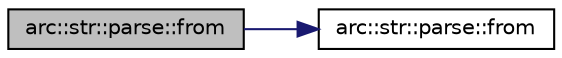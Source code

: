 digraph "arc::str::parse::from"
{
  bgcolor="transparent";
  edge [fontname="Helvetica",fontsize="10",labelfontname="Helvetica",labelfontsize="10"];
  node [fontname="Helvetica",fontsize="10",shape=record];
  rankdir="LR";
  Node17 [label="arc::str::parse::from",height=0.2,width=0.4,color="black", fillcolor="grey75", style="filled", fontcolor="black"];
  Node17 -> Node18 [color="midnightblue",fontsize="10",style="solid",fontname="Helvetica"];
  Node18 [label="arc::str::parse::from",height=0.2,width=0.4,color="black",URL="$namespacearc_1_1str_1_1parse.html#a3f24aa3819164ee71d82edd27b44322f"];
}
